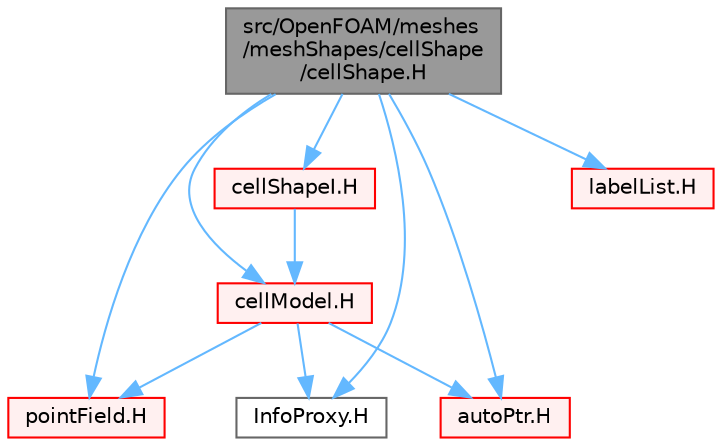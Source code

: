 digraph "src/OpenFOAM/meshes/meshShapes/cellShape/cellShape.H"
{
 // LATEX_PDF_SIZE
  bgcolor="transparent";
  edge [fontname=Helvetica,fontsize=10,labelfontname=Helvetica,labelfontsize=10];
  node [fontname=Helvetica,fontsize=10,shape=box,height=0.2,width=0.4];
  Node1 [id="Node000001",label="src/OpenFOAM/meshes\l/meshShapes/cellShape\l/cellShape.H",height=0.2,width=0.4,color="gray40", fillcolor="grey60", style="filled", fontcolor="black",tooltip=" "];
  Node1 -> Node2 [id="edge1_Node000001_Node000002",color="steelblue1",style="solid",tooltip=" "];
  Node2 [id="Node000002",label="pointField.H",height=0.2,width=0.4,color="red", fillcolor="#FFF0F0", style="filled",URL="$pointField_8H.html",tooltip=" "];
  Node1 -> Node90 [id="edge2_Node000001_Node000090",color="steelblue1",style="solid",tooltip=" "];
  Node90 [id="Node000090",label="labelList.H",height=0.2,width=0.4,color="red", fillcolor="#FFF0F0", style="filled",URL="$labelList_8H.html",tooltip=" "];
  Node1 -> Node193 [id="edge3_Node000001_Node000193",color="steelblue1",style="solid",tooltip=" "];
  Node193 [id="Node000193",label="cellModel.H",height=0.2,width=0.4,color="red", fillcolor="#FFF0F0", style="filled",URL="$cellModel_8H.html",tooltip=" "];
  Node193 -> Node2 [id="edge4_Node000193_Node000002",color="steelblue1",style="solid",tooltip=" "];
  Node193 -> Node57 [id="edge5_Node000193_Node000057",color="steelblue1",style="solid",tooltip=" "];
  Node57 [id="Node000057",label="InfoProxy.H",height=0.2,width=0.4,color="grey40", fillcolor="white", style="filled",URL="$InfoProxy_8H.html",tooltip=" "];
  Node193 -> Node85 [id="edge6_Node000193_Node000085",color="steelblue1",style="solid",tooltip=" "];
  Node85 [id="Node000085",label="autoPtr.H",height=0.2,width=0.4,color="red", fillcolor="#FFF0F0", style="filled",URL="$autoPtr_8H.html",tooltip=" "];
  Node1 -> Node85 [id="edge7_Node000001_Node000085",color="steelblue1",style="solid",tooltip=" "];
  Node1 -> Node57 [id="edge8_Node000001_Node000057",color="steelblue1",style="solid",tooltip=" "];
  Node1 -> Node224 [id="edge9_Node000001_Node000224",color="steelblue1",style="solid",tooltip=" "];
  Node224 [id="Node000224",label="cellShapeI.H",height=0.2,width=0.4,color="red", fillcolor="#FFF0F0", style="filled",URL="$cellShapeI_8H.html",tooltip=" "];
  Node224 -> Node193 [id="edge10_Node000224_Node000193",color="steelblue1",style="solid",tooltip=" "];
}
